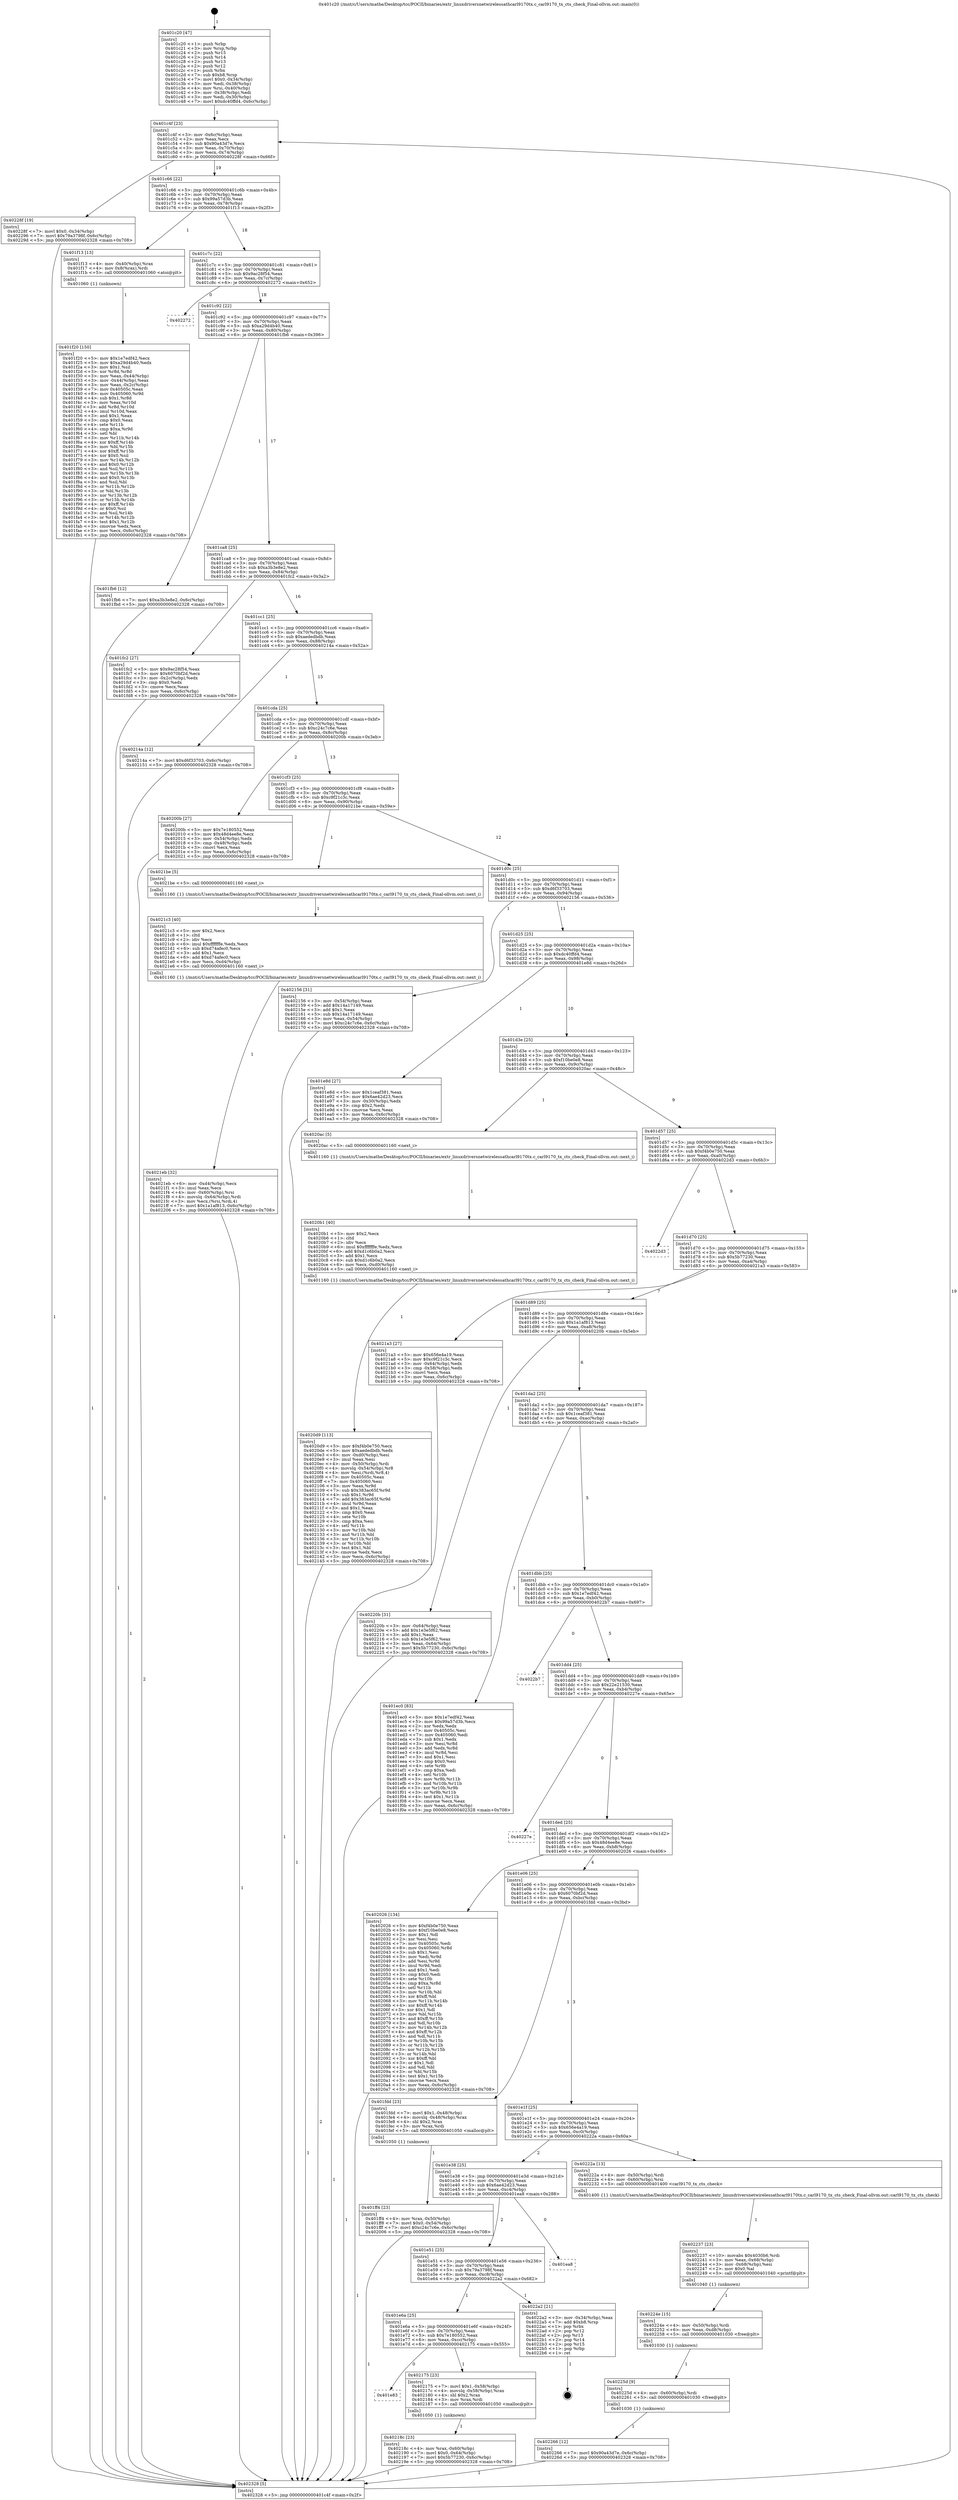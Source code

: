 digraph "0x401c20" {
  label = "0x401c20 (/mnt/c/Users/mathe/Desktop/tcc/POCII/binaries/extr_linuxdriversnetwirelessathcarl9170tx.c_carl9170_tx_cts_check_Final-ollvm.out::main(0))"
  labelloc = "t"
  node[shape=record]

  Entry [label="",width=0.3,height=0.3,shape=circle,fillcolor=black,style=filled]
  "0x401c4f" [label="{
     0x401c4f [23]\l
     | [instrs]\l
     &nbsp;&nbsp;0x401c4f \<+3\>: mov -0x6c(%rbp),%eax\l
     &nbsp;&nbsp;0x401c52 \<+2\>: mov %eax,%ecx\l
     &nbsp;&nbsp;0x401c54 \<+6\>: sub $0x90a43d7e,%ecx\l
     &nbsp;&nbsp;0x401c5a \<+3\>: mov %eax,-0x70(%rbp)\l
     &nbsp;&nbsp;0x401c5d \<+3\>: mov %ecx,-0x74(%rbp)\l
     &nbsp;&nbsp;0x401c60 \<+6\>: je 000000000040228f \<main+0x66f\>\l
  }"]
  "0x40228f" [label="{
     0x40228f [19]\l
     | [instrs]\l
     &nbsp;&nbsp;0x40228f \<+7\>: movl $0x0,-0x34(%rbp)\l
     &nbsp;&nbsp;0x402296 \<+7\>: movl $0x79a3798f,-0x6c(%rbp)\l
     &nbsp;&nbsp;0x40229d \<+5\>: jmp 0000000000402328 \<main+0x708\>\l
  }"]
  "0x401c66" [label="{
     0x401c66 [22]\l
     | [instrs]\l
     &nbsp;&nbsp;0x401c66 \<+5\>: jmp 0000000000401c6b \<main+0x4b\>\l
     &nbsp;&nbsp;0x401c6b \<+3\>: mov -0x70(%rbp),%eax\l
     &nbsp;&nbsp;0x401c6e \<+5\>: sub $0x99a57d3b,%eax\l
     &nbsp;&nbsp;0x401c73 \<+3\>: mov %eax,-0x78(%rbp)\l
     &nbsp;&nbsp;0x401c76 \<+6\>: je 0000000000401f13 \<main+0x2f3\>\l
  }"]
  Exit [label="",width=0.3,height=0.3,shape=circle,fillcolor=black,style=filled,peripheries=2]
  "0x401f13" [label="{
     0x401f13 [13]\l
     | [instrs]\l
     &nbsp;&nbsp;0x401f13 \<+4\>: mov -0x40(%rbp),%rax\l
     &nbsp;&nbsp;0x401f17 \<+4\>: mov 0x8(%rax),%rdi\l
     &nbsp;&nbsp;0x401f1b \<+5\>: call 0000000000401060 \<atoi@plt\>\l
     | [calls]\l
     &nbsp;&nbsp;0x401060 \{1\} (unknown)\l
  }"]
  "0x401c7c" [label="{
     0x401c7c [22]\l
     | [instrs]\l
     &nbsp;&nbsp;0x401c7c \<+5\>: jmp 0000000000401c81 \<main+0x61\>\l
     &nbsp;&nbsp;0x401c81 \<+3\>: mov -0x70(%rbp),%eax\l
     &nbsp;&nbsp;0x401c84 \<+5\>: sub $0x9ac28f54,%eax\l
     &nbsp;&nbsp;0x401c89 \<+3\>: mov %eax,-0x7c(%rbp)\l
     &nbsp;&nbsp;0x401c8c \<+6\>: je 0000000000402272 \<main+0x652\>\l
  }"]
  "0x402266" [label="{
     0x402266 [12]\l
     | [instrs]\l
     &nbsp;&nbsp;0x402266 \<+7\>: movl $0x90a43d7e,-0x6c(%rbp)\l
     &nbsp;&nbsp;0x40226d \<+5\>: jmp 0000000000402328 \<main+0x708\>\l
  }"]
  "0x402272" [label="{
     0x402272\l
  }", style=dashed]
  "0x401c92" [label="{
     0x401c92 [22]\l
     | [instrs]\l
     &nbsp;&nbsp;0x401c92 \<+5\>: jmp 0000000000401c97 \<main+0x77\>\l
     &nbsp;&nbsp;0x401c97 \<+3\>: mov -0x70(%rbp),%eax\l
     &nbsp;&nbsp;0x401c9a \<+5\>: sub $0xa29d4b40,%eax\l
     &nbsp;&nbsp;0x401c9f \<+3\>: mov %eax,-0x80(%rbp)\l
     &nbsp;&nbsp;0x401ca2 \<+6\>: je 0000000000401fb6 \<main+0x396\>\l
  }"]
  "0x40225d" [label="{
     0x40225d [9]\l
     | [instrs]\l
     &nbsp;&nbsp;0x40225d \<+4\>: mov -0x60(%rbp),%rdi\l
     &nbsp;&nbsp;0x402261 \<+5\>: call 0000000000401030 \<free@plt\>\l
     | [calls]\l
     &nbsp;&nbsp;0x401030 \{1\} (unknown)\l
  }"]
  "0x401fb6" [label="{
     0x401fb6 [12]\l
     | [instrs]\l
     &nbsp;&nbsp;0x401fb6 \<+7\>: movl $0xa3b3e8e2,-0x6c(%rbp)\l
     &nbsp;&nbsp;0x401fbd \<+5\>: jmp 0000000000402328 \<main+0x708\>\l
  }"]
  "0x401ca8" [label="{
     0x401ca8 [25]\l
     | [instrs]\l
     &nbsp;&nbsp;0x401ca8 \<+5\>: jmp 0000000000401cad \<main+0x8d\>\l
     &nbsp;&nbsp;0x401cad \<+3\>: mov -0x70(%rbp),%eax\l
     &nbsp;&nbsp;0x401cb0 \<+5\>: sub $0xa3b3e8e2,%eax\l
     &nbsp;&nbsp;0x401cb5 \<+6\>: mov %eax,-0x84(%rbp)\l
     &nbsp;&nbsp;0x401cbb \<+6\>: je 0000000000401fc2 \<main+0x3a2\>\l
  }"]
  "0x40224e" [label="{
     0x40224e [15]\l
     | [instrs]\l
     &nbsp;&nbsp;0x40224e \<+4\>: mov -0x50(%rbp),%rdi\l
     &nbsp;&nbsp;0x402252 \<+6\>: mov %eax,-0xd8(%rbp)\l
     &nbsp;&nbsp;0x402258 \<+5\>: call 0000000000401030 \<free@plt\>\l
     | [calls]\l
     &nbsp;&nbsp;0x401030 \{1\} (unknown)\l
  }"]
  "0x401fc2" [label="{
     0x401fc2 [27]\l
     | [instrs]\l
     &nbsp;&nbsp;0x401fc2 \<+5\>: mov $0x9ac28f54,%eax\l
     &nbsp;&nbsp;0x401fc7 \<+5\>: mov $0x6070bf2d,%ecx\l
     &nbsp;&nbsp;0x401fcc \<+3\>: mov -0x2c(%rbp),%edx\l
     &nbsp;&nbsp;0x401fcf \<+3\>: cmp $0x0,%edx\l
     &nbsp;&nbsp;0x401fd2 \<+3\>: cmove %ecx,%eax\l
     &nbsp;&nbsp;0x401fd5 \<+3\>: mov %eax,-0x6c(%rbp)\l
     &nbsp;&nbsp;0x401fd8 \<+5\>: jmp 0000000000402328 \<main+0x708\>\l
  }"]
  "0x401cc1" [label="{
     0x401cc1 [25]\l
     | [instrs]\l
     &nbsp;&nbsp;0x401cc1 \<+5\>: jmp 0000000000401cc6 \<main+0xa6\>\l
     &nbsp;&nbsp;0x401cc6 \<+3\>: mov -0x70(%rbp),%eax\l
     &nbsp;&nbsp;0x401cc9 \<+5\>: sub $0xaededbdb,%eax\l
     &nbsp;&nbsp;0x401cce \<+6\>: mov %eax,-0x88(%rbp)\l
     &nbsp;&nbsp;0x401cd4 \<+6\>: je 000000000040214a \<main+0x52a\>\l
  }"]
  "0x402237" [label="{
     0x402237 [23]\l
     | [instrs]\l
     &nbsp;&nbsp;0x402237 \<+10\>: movabs $0x4030b6,%rdi\l
     &nbsp;&nbsp;0x402241 \<+3\>: mov %eax,-0x68(%rbp)\l
     &nbsp;&nbsp;0x402244 \<+3\>: mov -0x68(%rbp),%esi\l
     &nbsp;&nbsp;0x402247 \<+2\>: mov $0x0,%al\l
     &nbsp;&nbsp;0x402249 \<+5\>: call 0000000000401040 \<printf@plt\>\l
     | [calls]\l
     &nbsp;&nbsp;0x401040 \{1\} (unknown)\l
  }"]
  "0x40214a" [label="{
     0x40214a [12]\l
     | [instrs]\l
     &nbsp;&nbsp;0x40214a \<+7\>: movl $0xd6f33703,-0x6c(%rbp)\l
     &nbsp;&nbsp;0x402151 \<+5\>: jmp 0000000000402328 \<main+0x708\>\l
  }"]
  "0x401cda" [label="{
     0x401cda [25]\l
     | [instrs]\l
     &nbsp;&nbsp;0x401cda \<+5\>: jmp 0000000000401cdf \<main+0xbf\>\l
     &nbsp;&nbsp;0x401cdf \<+3\>: mov -0x70(%rbp),%eax\l
     &nbsp;&nbsp;0x401ce2 \<+5\>: sub $0xc24c7c6e,%eax\l
     &nbsp;&nbsp;0x401ce7 \<+6\>: mov %eax,-0x8c(%rbp)\l
     &nbsp;&nbsp;0x401ced \<+6\>: je 000000000040200b \<main+0x3eb\>\l
  }"]
  "0x4021eb" [label="{
     0x4021eb [32]\l
     | [instrs]\l
     &nbsp;&nbsp;0x4021eb \<+6\>: mov -0xd4(%rbp),%ecx\l
     &nbsp;&nbsp;0x4021f1 \<+3\>: imul %eax,%ecx\l
     &nbsp;&nbsp;0x4021f4 \<+4\>: mov -0x60(%rbp),%rsi\l
     &nbsp;&nbsp;0x4021f8 \<+4\>: movslq -0x64(%rbp),%rdi\l
     &nbsp;&nbsp;0x4021fc \<+3\>: mov %ecx,(%rsi,%rdi,4)\l
     &nbsp;&nbsp;0x4021ff \<+7\>: movl $0x1a1af813,-0x6c(%rbp)\l
     &nbsp;&nbsp;0x402206 \<+5\>: jmp 0000000000402328 \<main+0x708\>\l
  }"]
  "0x40200b" [label="{
     0x40200b [27]\l
     | [instrs]\l
     &nbsp;&nbsp;0x40200b \<+5\>: mov $0x7e180552,%eax\l
     &nbsp;&nbsp;0x402010 \<+5\>: mov $0x48d4ee8e,%ecx\l
     &nbsp;&nbsp;0x402015 \<+3\>: mov -0x54(%rbp),%edx\l
     &nbsp;&nbsp;0x402018 \<+3\>: cmp -0x48(%rbp),%edx\l
     &nbsp;&nbsp;0x40201b \<+3\>: cmovl %ecx,%eax\l
     &nbsp;&nbsp;0x40201e \<+3\>: mov %eax,-0x6c(%rbp)\l
     &nbsp;&nbsp;0x402021 \<+5\>: jmp 0000000000402328 \<main+0x708\>\l
  }"]
  "0x401cf3" [label="{
     0x401cf3 [25]\l
     | [instrs]\l
     &nbsp;&nbsp;0x401cf3 \<+5\>: jmp 0000000000401cf8 \<main+0xd8\>\l
     &nbsp;&nbsp;0x401cf8 \<+3\>: mov -0x70(%rbp),%eax\l
     &nbsp;&nbsp;0x401cfb \<+5\>: sub $0xc9f21c3c,%eax\l
     &nbsp;&nbsp;0x401d00 \<+6\>: mov %eax,-0x90(%rbp)\l
     &nbsp;&nbsp;0x401d06 \<+6\>: je 00000000004021be \<main+0x59e\>\l
  }"]
  "0x4021c3" [label="{
     0x4021c3 [40]\l
     | [instrs]\l
     &nbsp;&nbsp;0x4021c3 \<+5\>: mov $0x2,%ecx\l
     &nbsp;&nbsp;0x4021c8 \<+1\>: cltd\l
     &nbsp;&nbsp;0x4021c9 \<+2\>: idiv %ecx\l
     &nbsp;&nbsp;0x4021cb \<+6\>: imul $0xfffffffe,%edx,%ecx\l
     &nbsp;&nbsp;0x4021d1 \<+6\>: sub $0xd74afec0,%ecx\l
     &nbsp;&nbsp;0x4021d7 \<+3\>: add $0x1,%ecx\l
     &nbsp;&nbsp;0x4021da \<+6\>: add $0xd74afec0,%ecx\l
     &nbsp;&nbsp;0x4021e0 \<+6\>: mov %ecx,-0xd4(%rbp)\l
     &nbsp;&nbsp;0x4021e6 \<+5\>: call 0000000000401160 \<next_i\>\l
     | [calls]\l
     &nbsp;&nbsp;0x401160 \{1\} (/mnt/c/Users/mathe/Desktop/tcc/POCII/binaries/extr_linuxdriversnetwirelessathcarl9170tx.c_carl9170_tx_cts_check_Final-ollvm.out::next_i)\l
  }"]
  "0x4021be" [label="{
     0x4021be [5]\l
     | [instrs]\l
     &nbsp;&nbsp;0x4021be \<+5\>: call 0000000000401160 \<next_i\>\l
     | [calls]\l
     &nbsp;&nbsp;0x401160 \{1\} (/mnt/c/Users/mathe/Desktop/tcc/POCII/binaries/extr_linuxdriversnetwirelessathcarl9170tx.c_carl9170_tx_cts_check_Final-ollvm.out::next_i)\l
  }"]
  "0x401d0c" [label="{
     0x401d0c [25]\l
     | [instrs]\l
     &nbsp;&nbsp;0x401d0c \<+5\>: jmp 0000000000401d11 \<main+0xf1\>\l
     &nbsp;&nbsp;0x401d11 \<+3\>: mov -0x70(%rbp),%eax\l
     &nbsp;&nbsp;0x401d14 \<+5\>: sub $0xd6f33703,%eax\l
     &nbsp;&nbsp;0x401d19 \<+6\>: mov %eax,-0x94(%rbp)\l
     &nbsp;&nbsp;0x401d1f \<+6\>: je 0000000000402156 \<main+0x536\>\l
  }"]
  "0x40218c" [label="{
     0x40218c [23]\l
     | [instrs]\l
     &nbsp;&nbsp;0x40218c \<+4\>: mov %rax,-0x60(%rbp)\l
     &nbsp;&nbsp;0x402190 \<+7\>: movl $0x0,-0x64(%rbp)\l
     &nbsp;&nbsp;0x402197 \<+7\>: movl $0x5b77230,-0x6c(%rbp)\l
     &nbsp;&nbsp;0x40219e \<+5\>: jmp 0000000000402328 \<main+0x708\>\l
  }"]
  "0x402156" [label="{
     0x402156 [31]\l
     | [instrs]\l
     &nbsp;&nbsp;0x402156 \<+3\>: mov -0x54(%rbp),%eax\l
     &nbsp;&nbsp;0x402159 \<+5\>: add $0x14a17149,%eax\l
     &nbsp;&nbsp;0x40215e \<+3\>: add $0x1,%eax\l
     &nbsp;&nbsp;0x402161 \<+5\>: sub $0x14a17149,%eax\l
     &nbsp;&nbsp;0x402166 \<+3\>: mov %eax,-0x54(%rbp)\l
     &nbsp;&nbsp;0x402169 \<+7\>: movl $0xc24c7c6e,-0x6c(%rbp)\l
     &nbsp;&nbsp;0x402170 \<+5\>: jmp 0000000000402328 \<main+0x708\>\l
  }"]
  "0x401d25" [label="{
     0x401d25 [25]\l
     | [instrs]\l
     &nbsp;&nbsp;0x401d25 \<+5\>: jmp 0000000000401d2a \<main+0x10a\>\l
     &nbsp;&nbsp;0x401d2a \<+3\>: mov -0x70(%rbp),%eax\l
     &nbsp;&nbsp;0x401d2d \<+5\>: sub $0xdc40ffd4,%eax\l
     &nbsp;&nbsp;0x401d32 \<+6\>: mov %eax,-0x98(%rbp)\l
     &nbsp;&nbsp;0x401d38 \<+6\>: je 0000000000401e8d \<main+0x26d\>\l
  }"]
  "0x401e83" [label="{
     0x401e83\l
  }", style=dashed]
  "0x401e8d" [label="{
     0x401e8d [27]\l
     | [instrs]\l
     &nbsp;&nbsp;0x401e8d \<+5\>: mov $0x1ceaf381,%eax\l
     &nbsp;&nbsp;0x401e92 \<+5\>: mov $0x6ae42d23,%ecx\l
     &nbsp;&nbsp;0x401e97 \<+3\>: mov -0x30(%rbp),%edx\l
     &nbsp;&nbsp;0x401e9a \<+3\>: cmp $0x2,%edx\l
     &nbsp;&nbsp;0x401e9d \<+3\>: cmovne %ecx,%eax\l
     &nbsp;&nbsp;0x401ea0 \<+3\>: mov %eax,-0x6c(%rbp)\l
     &nbsp;&nbsp;0x401ea3 \<+5\>: jmp 0000000000402328 \<main+0x708\>\l
  }"]
  "0x401d3e" [label="{
     0x401d3e [25]\l
     | [instrs]\l
     &nbsp;&nbsp;0x401d3e \<+5\>: jmp 0000000000401d43 \<main+0x123\>\l
     &nbsp;&nbsp;0x401d43 \<+3\>: mov -0x70(%rbp),%eax\l
     &nbsp;&nbsp;0x401d46 \<+5\>: sub $0xf10be0e8,%eax\l
     &nbsp;&nbsp;0x401d4b \<+6\>: mov %eax,-0x9c(%rbp)\l
     &nbsp;&nbsp;0x401d51 \<+6\>: je 00000000004020ac \<main+0x48c\>\l
  }"]
  "0x402328" [label="{
     0x402328 [5]\l
     | [instrs]\l
     &nbsp;&nbsp;0x402328 \<+5\>: jmp 0000000000401c4f \<main+0x2f\>\l
  }"]
  "0x401c20" [label="{
     0x401c20 [47]\l
     | [instrs]\l
     &nbsp;&nbsp;0x401c20 \<+1\>: push %rbp\l
     &nbsp;&nbsp;0x401c21 \<+3\>: mov %rsp,%rbp\l
     &nbsp;&nbsp;0x401c24 \<+2\>: push %r15\l
     &nbsp;&nbsp;0x401c26 \<+2\>: push %r14\l
     &nbsp;&nbsp;0x401c28 \<+2\>: push %r13\l
     &nbsp;&nbsp;0x401c2a \<+2\>: push %r12\l
     &nbsp;&nbsp;0x401c2c \<+1\>: push %rbx\l
     &nbsp;&nbsp;0x401c2d \<+7\>: sub $0xb8,%rsp\l
     &nbsp;&nbsp;0x401c34 \<+7\>: movl $0x0,-0x34(%rbp)\l
     &nbsp;&nbsp;0x401c3b \<+3\>: mov %edi,-0x38(%rbp)\l
     &nbsp;&nbsp;0x401c3e \<+4\>: mov %rsi,-0x40(%rbp)\l
     &nbsp;&nbsp;0x401c42 \<+3\>: mov -0x38(%rbp),%edi\l
     &nbsp;&nbsp;0x401c45 \<+3\>: mov %edi,-0x30(%rbp)\l
     &nbsp;&nbsp;0x401c48 \<+7\>: movl $0xdc40ffd4,-0x6c(%rbp)\l
  }"]
  "0x402175" [label="{
     0x402175 [23]\l
     | [instrs]\l
     &nbsp;&nbsp;0x402175 \<+7\>: movl $0x1,-0x58(%rbp)\l
     &nbsp;&nbsp;0x40217c \<+4\>: movslq -0x58(%rbp),%rax\l
     &nbsp;&nbsp;0x402180 \<+4\>: shl $0x2,%rax\l
     &nbsp;&nbsp;0x402184 \<+3\>: mov %rax,%rdi\l
     &nbsp;&nbsp;0x402187 \<+5\>: call 0000000000401050 \<malloc@plt\>\l
     | [calls]\l
     &nbsp;&nbsp;0x401050 \{1\} (unknown)\l
  }"]
  "0x4020ac" [label="{
     0x4020ac [5]\l
     | [instrs]\l
     &nbsp;&nbsp;0x4020ac \<+5\>: call 0000000000401160 \<next_i\>\l
     | [calls]\l
     &nbsp;&nbsp;0x401160 \{1\} (/mnt/c/Users/mathe/Desktop/tcc/POCII/binaries/extr_linuxdriversnetwirelessathcarl9170tx.c_carl9170_tx_cts_check_Final-ollvm.out::next_i)\l
  }"]
  "0x401d57" [label="{
     0x401d57 [25]\l
     | [instrs]\l
     &nbsp;&nbsp;0x401d57 \<+5\>: jmp 0000000000401d5c \<main+0x13c\>\l
     &nbsp;&nbsp;0x401d5c \<+3\>: mov -0x70(%rbp),%eax\l
     &nbsp;&nbsp;0x401d5f \<+5\>: sub $0xf4b0e750,%eax\l
     &nbsp;&nbsp;0x401d64 \<+6\>: mov %eax,-0xa0(%rbp)\l
     &nbsp;&nbsp;0x401d6a \<+6\>: je 00000000004022d3 \<main+0x6b3\>\l
  }"]
  "0x401e6a" [label="{
     0x401e6a [25]\l
     | [instrs]\l
     &nbsp;&nbsp;0x401e6a \<+5\>: jmp 0000000000401e6f \<main+0x24f\>\l
     &nbsp;&nbsp;0x401e6f \<+3\>: mov -0x70(%rbp),%eax\l
     &nbsp;&nbsp;0x401e72 \<+5\>: sub $0x7e180552,%eax\l
     &nbsp;&nbsp;0x401e77 \<+6\>: mov %eax,-0xcc(%rbp)\l
     &nbsp;&nbsp;0x401e7d \<+6\>: je 0000000000402175 \<main+0x555\>\l
  }"]
  "0x4022d3" [label="{
     0x4022d3\l
  }", style=dashed]
  "0x401d70" [label="{
     0x401d70 [25]\l
     | [instrs]\l
     &nbsp;&nbsp;0x401d70 \<+5\>: jmp 0000000000401d75 \<main+0x155\>\l
     &nbsp;&nbsp;0x401d75 \<+3\>: mov -0x70(%rbp),%eax\l
     &nbsp;&nbsp;0x401d78 \<+5\>: sub $0x5b77230,%eax\l
     &nbsp;&nbsp;0x401d7d \<+6\>: mov %eax,-0xa4(%rbp)\l
     &nbsp;&nbsp;0x401d83 \<+6\>: je 00000000004021a3 \<main+0x583\>\l
  }"]
  "0x4022a2" [label="{
     0x4022a2 [21]\l
     | [instrs]\l
     &nbsp;&nbsp;0x4022a2 \<+3\>: mov -0x34(%rbp),%eax\l
     &nbsp;&nbsp;0x4022a5 \<+7\>: add $0xb8,%rsp\l
     &nbsp;&nbsp;0x4022ac \<+1\>: pop %rbx\l
     &nbsp;&nbsp;0x4022ad \<+2\>: pop %r12\l
     &nbsp;&nbsp;0x4022af \<+2\>: pop %r13\l
     &nbsp;&nbsp;0x4022b1 \<+2\>: pop %r14\l
     &nbsp;&nbsp;0x4022b3 \<+2\>: pop %r15\l
     &nbsp;&nbsp;0x4022b5 \<+1\>: pop %rbp\l
     &nbsp;&nbsp;0x4022b6 \<+1\>: ret\l
  }"]
  "0x4021a3" [label="{
     0x4021a3 [27]\l
     | [instrs]\l
     &nbsp;&nbsp;0x4021a3 \<+5\>: mov $0x656e4a19,%eax\l
     &nbsp;&nbsp;0x4021a8 \<+5\>: mov $0xc9f21c3c,%ecx\l
     &nbsp;&nbsp;0x4021ad \<+3\>: mov -0x64(%rbp),%edx\l
     &nbsp;&nbsp;0x4021b0 \<+3\>: cmp -0x58(%rbp),%edx\l
     &nbsp;&nbsp;0x4021b3 \<+3\>: cmovl %ecx,%eax\l
     &nbsp;&nbsp;0x4021b6 \<+3\>: mov %eax,-0x6c(%rbp)\l
     &nbsp;&nbsp;0x4021b9 \<+5\>: jmp 0000000000402328 \<main+0x708\>\l
  }"]
  "0x401d89" [label="{
     0x401d89 [25]\l
     | [instrs]\l
     &nbsp;&nbsp;0x401d89 \<+5\>: jmp 0000000000401d8e \<main+0x16e\>\l
     &nbsp;&nbsp;0x401d8e \<+3\>: mov -0x70(%rbp),%eax\l
     &nbsp;&nbsp;0x401d91 \<+5\>: sub $0x1a1af813,%eax\l
     &nbsp;&nbsp;0x401d96 \<+6\>: mov %eax,-0xa8(%rbp)\l
     &nbsp;&nbsp;0x401d9c \<+6\>: je 000000000040220b \<main+0x5eb\>\l
  }"]
  "0x401e51" [label="{
     0x401e51 [25]\l
     | [instrs]\l
     &nbsp;&nbsp;0x401e51 \<+5\>: jmp 0000000000401e56 \<main+0x236\>\l
     &nbsp;&nbsp;0x401e56 \<+3\>: mov -0x70(%rbp),%eax\l
     &nbsp;&nbsp;0x401e59 \<+5\>: sub $0x79a3798f,%eax\l
     &nbsp;&nbsp;0x401e5e \<+6\>: mov %eax,-0xc8(%rbp)\l
     &nbsp;&nbsp;0x401e64 \<+6\>: je 00000000004022a2 \<main+0x682\>\l
  }"]
  "0x40220b" [label="{
     0x40220b [31]\l
     | [instrs]\l
     &nbsp;&nbsp;0x40220b \<+3\>: mov -0x64(%rbp),%eax\l
     &nbsp;&nbsp;0x40220e \<+5\>: add $0x1e3e5f62,%eax\l
     &nbsp;&nbsp;0x402213 \<+3\>: add $0x1,%eax\l
     &nbsp;&nbsp;0x402216 \<+5\>: sub $0x1e3e5f62,%eax\l
     &nbsp;&nbsp;0x40221b \<+3\>: mov %eax,-0x64(%rbp)\l
     &nbsp;&nbsp;0x40221e \<+7\>: movl $0x5b77230,-0x6c(%rbp)\l
     &nbsp;&nbsp;0x402225 \<+5\>: jmp 0000000000402328 \<main+0x708\>\l
  }"]
  "0x401da2" [label="{
     0x401da2 [25]\l
     | [instrs]\l
     &nbsp;&nbsp;0x401da2 \<+5\>: jmp 0000000000401da7 \<main+0x187\>\l
     &nbsp;&nbsp;0x401da7 \<+3\>: mov -0x70(%rbp),%eax\l
     &nbsp;&nbsp;0x401daa \<+5\>: sub $0x1ceaf381,%eax\l
     &nbsp;&nbsp;0x401daf \<+6\>: mov %eax,-0xac(%rbp)\l
     &nbsp;&nbsp;0x401db5 \<+6\>: je 0000000000401ec0 \<main+0x2a0\>\l
  }"]
  "0x401ea8" [label="{
     0x401ea8\l
  }", style=dashed]
  "0x401ec0" [label="{
     0x401ec0 [83]\l
     | [instrs]\l
     &nbsp;&nbsp;0x401ec0 \<+5\>: mov $0x1e7edf42,%eax\l
     &nbsp;&nbsp;0x401ec5 \<+5\>: mov $0x99a57d3b,%ecx\l
     &nbsp;&nbsp;0x401eca \<+2\>: xor %edx,%edx\l
     &nbsp;&nbsp;0x401ecc \<+7\>: mov 0x40505c,%esi\l
     &nbsp;&nbsp;0x401ed3 \<+7\>: mov 0x405060,%edi\l
     &nbsp;&nbsp;0x401eda \<+3\>: sub $0x1,%edx\l
     &nbsp;&nbsp;0x401edd \<+3\>: mov %esi,%r8d\l
     &nbsp;&nbsp;0x401ee0 \<+3\>: add %edx,%r8d\l
     &nbsp;&nbsp;0x401ee3 \<+4\>: imul %r8d,%esi\l
     &nbsp;&nbsp;0x401ee7 \<+3\>: and $0x1,%esi\l
     &nbsp;&nbsp;0x401eea \<+3\>: cmp $0x0,%esi\l
     &nbsp;&nbsp;0x401eed \<+4\>: sete %r9b\l
     &nbsp;&nbsp;0x401ef1 \<+3\>: cmp $0xa,%edi\l
     &nbsp;&nbsp;0x401ef4 \<+4\>: setl %r10b\l
     &nbsp;&nbsp;0x401ef8 \<+3\>: mov %r9b,%r11b\l
     &nbsp;&nbsp;0x401efb \<+3\>: and %r10b,%r11b\l
     &nbsp;&nbsp;0x401efe \<+3\>: xor %r10b,%r9b\l
     &nbsp;&nbsp;0x401f01 \<+3\>: or %r9b,%r11b\l
     &nbsp;&nbsp;0x401f04 \<+4\>: test $0x1,%r11b\l
     &nbsp;&nbsp;0x401f08 \<+3\>: cmovne %ecx,%eax\l
     &nbsp;&nbsp;0x401f0b \<+3\>: mov %eax,-0x6c(%rbp)\l
     &nbsp;&nbsp;0x401f0e \<+5\>: jmp 0000000000402328 \<main+0x708\>\l
  }"]
  "0x401dbb" [label="{
     0x401dbb [25]\l
     | [instrs]\l
     &nbsp;&nbsp;0x401dbb \<+5\>: jmp 0000000000401dc0 \<main+0x1a0\>\l
     &nbsp;&nbsp;0x401dc0 \<+3\>: mov -0x70(%rbp),%eax\l
     &nbsp;&nbsp;0x401dc3 \<+5\>: sub $0x1e7edf42,%eax\l
     &nbsp;&nbsp;0x401dc8 \<+6\>: mov %eax,-0xb0(%rbp)\l
     &nbsp;&nbsp;0x401dce \<+6\>: je 00000000004022b7 \<main+0x697\>\l
  }"]
  "0x401f20" [label="{
     0x401f20 [150]\l
     | [instrs]\l
     &nbsp;&nbsp;0x401f20 \<+5\>: mov $0x1e7edf42,%ecx\l
     &nbsp;&nbsp;0x401f25 \<+5\>: mov $0xa29d4b40,%edx\l
     &nbsp;&nbsp;0x401f2a \<+3\>: mov $0x1,%sil\l
     &nbsp;&nbsp;0x401f2d \<+3\>: xor %r8d,%r8d\l
     &nbsp;&nbsp;0x401f30 \<+3\>: mov %eax,-0x44(%rbp)\l
     &nbsp;&nbsp;0x401f33 \<+3\>: mov -0x44(%rbp),%eax\l
     &nbsp;&nbsp;0x401f36 \<+3\>: mov %eax,-0x2c(%rbp)\l
     &nbsp;&nbsp;0x401f39 \<+7\>: mov 0x40505c,%eax\l
     &nbsp;&nbsp;0x401f40 \<+8\>: mov 0x405060,%r9d\l
     &nbsp;&nbsp;0x401f48 \<+4\>: sub $0x1,%r8d\l
     &nbsp;&nbsp;0x401f4c \<+3\>: mov %eax,%r10d\l
     &nbsp;&nbsp;0x401f4f \<+3\>: add %r8d,%r10d\l
     &nbsp;&nbsp;0x401f52 \<+4\>: imul %r10d,%eax\l
     &nbsp;&nbsp;0x401f56 \<+3\>: and $0x1,%eax\l
     &nbsp;&nbsp;0x401f59 \<+3\>: cmp $0x0,%eax\l
     &nbsp;&nbsp;0x401f5c \<+4\>: sete %r11b\l
     &nbsp;&nbsp;0x401f60 \<+4\>: cmp $0xa,%r9d\l
     &nbsp;&nbsp;0x401f64 \<+3\>: setl %bl\l
     &nbsp;&nbsp;0x401f67 \<+3\>: mov %r11b,%r14b\l
     &nbsp;&nbsp;0x401f6a \<+4\>: xor $0xff,%r14b\l
     &nbsp;&nbsp;0x401f6e \<+3\>: mov %bl,%r15b\l
     &nbsp;&nbsp;0x401f71 \<+4\>: xor $0xff,%r15b\l
     &nbsp;&nbsp;0x401f75 \<+4\>: xor $0x0,%sil\l
     &nbsp;&nbsp;0x401f79 \<+3\>: mov %r14b,%r12b\l
     &nbsp;&nbsp;0x401f7c \<+4\>: and $0x0,%r12b\l
     &nbsp;&nbsp;0x401f80 \<+3\>: and %sil,%r11b\l
     &nbsp;&nbsp;0x401f83 \<+3\>: mov %r15b,%r13b\l
     &nbsp;&nbsp;0x401f86 \<+4\>: and $0x0,%r13b\l
     &nbsp;&nbsp;0x401f8a \<+3\>: and %sil,%bl\l
     &nbsp;&nbsp;0x401f8d \<+3\>: or %r11b,%r12b\l
     &nbsp;&nbsp;0x401f90 \<+3\>: or %bl,%r13b\l
     &nbsp;&nbsp;0x401f93 \<+3\>: xor %r13b,%r12b\l
     &nbsp;&nbsp;0x401f96 \<+3\>: or %r15b,%r14b\l
     &nbsp;&nbsp;0x401f99 \<+4\>: xor $0xff,%r14b\l
     &nbsp;&nbsp;0x401f9d \<+4\>: or $0x0,%sil\l
     &nbsp;&nbsp;0x401fa1 \<+3\>: and %sil,%r14b\l
     &nbsp;&nbsp;0x401fa4 \<+3\>: or %r14b,%r12b\l
     &nbsp;&nbsp;0x401fa7 \<+4\>: test $0x1,%r12b\l
     &nbsp;&nbsp;0x401fab \<+3\>: cmovne %edx,%ecx\l
     &nbsp;&nbsp;0x401fae \<+3\>: mov %ecx,-0x6c(%rbp)\l
     &nbsp;&nbsp;0x401fb1 \<+5\>: jmp 0000000000402328 \<main+0x708\>\l
  }"]
  "0x401e38" [label="{
     0x401e38 [25]\l
     | [instrs]\l
     &nbsp;&nbsp;0x401e38 \<+5\>: jmp 0000000000401e3d \<main+0x21d\>\l
     &nbsp;&nbsp;0x401e3d \<+3\>: mov -0x70(%rbp),%eax\l
     &nbsp;&nbsp;0x401e40 \<+5\>: sub $0x6ae42d23,%eax\l
     &nbsp;&nbsp;0x401e45 \<+6\>: mov %eax,-0xc4(%rbp)\l
     &nbsp;&nbsp;0x401e4b \<+6\>: je 0000000000401ea8 \<main+0x288\>\l
  }"]
  "0x4022b7" [label="{
     0x4022b7\l
  }", style=dashed]
  "0x401dd4" [label="{
     0x401dd4 [25]\l
     | [instrs]\l
     &nbsp;&nbsp;0x401dd4 \<+5\>: jmp 0000000000401dd9 \<main+0x1b9\>\l
     &nbsp;&nbsp;0x401dd9 \<+3\>: mov -0x70(%rbp),%eax\l
     &nbsp;&nbsp;0x401ddc \<+5\>: sub $0x22e21530,%eax\l
     &nbsp;&nbsp;0x401de1 \<+6\>: mov %eax,-0xb4(%rbp)\l
     &nbsp;&nbsp;0x401de7 \<+6\>: je 000000000040227e \<main+0x65e\>\l
  }"]
  "0x40222a" [label="{
     0x40222a [13]\l
     | [instrs]\l
     &nbsp;&nbsp;0x40222a \<+4\>: mov -0x50(%rbp),%rdi\l
     &nbsp;&nbsp;0x40222e \<+4\>: mov -0x60(%rbp),%rsi\l
     &nbsp;&nbsp;0x402232 \<+5\>: call 0000000000401400 \<carl9170_tx_cts_check\>\l
     | [calls]\l
     &nbsp;&nbsp;0x401400 \{1\} (/mnt/c/Users/mathe/Desktop/tcc/POCII/binaries/extr_linuxdriversnetwirelessathcarl9170tx.c_carl9170_tx_cts_check_Final-ollvm.out::carl9170_tx_cts_check)\l
  }"]
  "0x40227e" [label="{
     0x40227e\l
  }", style=dashed]
  "0x401ded" [label="{
     0x401ded [25]\l
     | [instrs]\l
     &nbsp;&nbsp;0x401ded \<+5\>: jmp 0000000000401df2 \<main+0x1d2\>\l
     &nbsp;&nbsp;0x401df2 \<+3\>: mov -0x70(%rbp),%eax\l
     &nbsp;&nbsp;0x401df5 \<+5\>: sub $0x48d4ee8e,%eax\l
     &nbsp;&nbsp;0x401dfa \<+6\>: mov %eax,-0xb8(%rbp)\l
     &nbsp;&nbsp;0x401e00 \<+6\>: je 0000000000402026 \<main+0x406\>\l
  }"]
  "0x4020d9" [label="{
     0x4020d9 [113]\l
     | [instrs]\l
     &nbsp;&nbsp;0x4020d9 \<+5\>: mov $0xf4b0e750,%ecx\l
     &nbsp;&nbsp;0x4020de \<+5\>: mov $0xaededbdb,%edx\l
     &nbsp;&nbsp;0x4020e3 \<+6\>: mov -0xd0(%rbp),%esi\l
     &nbsp;&nbsp;0x4020e9 \<+3\>: imul %eax,%esi\l
     &nbsp;&nbsp;0x4020ec \<+4\>: mov -0x50(%rbp),%rdi\l
     &nbsp;&nbsp;0x4020f0 \<+4\>: movslq -0x54(%rbp),%r8\l
     &nbsp;&nbsp;0x4020f4 \<+4\>: mov %esi,(%rdi,%r8,4)\l
     &nbsp;&nbsp;0x4020f8 \<+7\>: mov 0x40505c,%eax\l
     &nbsp;&nbsp;0x4020ff \<+7\>: mov 0x405060,%esi\l
     &nbsp;&nbsp;0x402106 \<+3\>: mov %eax,%r9d\l
     &nbsp;&nbsp;0x402109 \<+7\>: sub $0x383ac65f,%r9d\l
     &nbsp;&nbsp;0x402110 \<+4\>: sub $0x1,%r9d\l
     &nbsp;&nbsp;0x402114 \<+7\>: add $0x383ac65f,%r9d\l
     &nbsp;&nbsp;0x40211b \<+4\>: imul %r9d,%eax\l
     &nbsp;&nbsp;0x40211f \<+3\>: and $0x1,%eax\l
     &nbsp;&nbsp;0x402122 \<+3\>: cmp $0x0,%eax\l
     &nbsp;&nbsp;0x402125 \<+4\>: sete %r10b\l
     &nbsp;&nbsp;0x402129 \<+3\>: cmp $0xa,%esi\l
     &nbsp;&nbsp;0x40212c \<+4\>: setl %r11b\l
     &nbsp;&nbsp;0x402130 \<+3\>: mov %r10b,%bl\l
     &nbsp;&nbsp;0x402133 \<+3\>: and %r11b,%bl\l
     &nbsp;&nbsp;0x402136 \<+3\>: xor %r11b,%r10b\l
     &nbsp;&nbsp;0x402139 \<+3\>: or %r10b,%bl\l
     &nbsp;&nbsp;0x40213c \<+3\>: test $0x1,%bl\l
     &nbsp;&nbsp;0x40213f \<+3\>: cmovne %edx,%ecx\l
     &nbsp;&nbsp;0x402142 \<+3\>: mov %ecx,-0x6c(%rbp)\l
     &nbsp;&nbsp;0x402145 \<+5\>: jmp 0000000000402328 \<main+0x708\>\l
  }"]
  "0x402026" [label="{
     0x402026 [134]\l
     | [instrs]\l
     &nbsp;&nbsp;0x402026 \<+5\>: mov $0xf4b0e750,%eax\l
     &nbsp;&nbsp;0x40202b \<+5\>: mov $0xf10be0e8,%ecx\l
     &nbsp;&nbsp;0x402030 \<+2\>: mov $0x1,%dl\l
     &nbsp;&nbsp;0x402032 \<+2\>: xor %esi,%esi\l
     &nbsp;&nbsp;0x402034 \<+7\>: mov 0x40505c,%edi\l
     &nbsp;&nbsp;0x40203b \<+8\>: mov 0x405060,%r8d\l
     &nbsp;&nbsp;0x402043 \<+3\>: sub $0x1,%esi\l
     &nbsp;&nbsp;0x402046 \<+3\>: mov %edi,%r9d\l
     &nbsp;&nbsp;0x402049 \<+3\>: add %esi,%r9d\l
     &nbsp;&nbsp;0x40204c \<+4\>: imul %r9d,%edi\l
     &nbsp;&nbsp;0x402050 \<+3\>: and $0x1,%edi\l
     &nbsp;&nbsp;0x402053 \<+3\>: cmp $0x0,%edi\l
     &nbsp;&nbsp;0x402056 \<+4\>: sete %r10b\l
     &nbsp;&nbsp;0x40205a \<+4\>: cmp $0xa,%r8d\l
     &nbsp;&nbsp;0x40205e \<+4\>: setl %r11b\l
     &nbsp;&nbsp;0x402062 \<+3\>: mov %r10b,%bl\l
     &nbsp;&nbsp;0x402065 \<+3\>: xor $0xff,%bl\l
     &nbsp;&nbsp;0x402068 \<+3\>: mov %r11b,%r14b\l
     &nbsp;&nbsp;0x40206b \<+4\>: xor $0xff,%r14b\l
     &nbsp;&nbsp;0x40206f \<+3\>: xor $0x1,%dl\l
     &nbsp;&nbsp;0x402072 \<+3\>: mov %bl,%r15b\l
     &nbsp;&nbsp;0x402075 \<+4\>: and $0xff,%r15b\l
     &nbsp;&nbsp;0x402079 \<+3\>: and %dl,%r10b\l
     &nbsp;&nbsp;0x40207c \<+3\>: mov %r14b,%r12b\l
     &nbsp;&nbsp;0x40207f \<+4\>: and $0xff,%r12b\l
     &nbsp;&nbsp;0x402083 \<+3\>: and %dl,%r11b\l
     &nbsp;&nbsp;0x402086 \<+3\>: or %r10b,%r15b\l
     &nbsp;&nbsp;0x402089 \<+3\>: or %r11b,%r12b\l
     &nbsp;&nbsp;0x40208c \<+3\>: xor %r12b,%r15b\l
     &nbsp;&nbsp;0x40208f \<+3\>: or %r14b,%bl\l
     &nbsp;&nbsp;0x402092 \<+3\>: xor $0xff,%bl\l
     &nbsp;&nbsp;0x402095 \<+3\>: or $0x1,%dl\l
     &nbsp;&nbsp;0x402098 \<+2\>: and %dl,%bl\l
     &nbsp;&nbsp;0x40209a \<+3\>: or %bl,%r15b\l
     &nbsp;&nbsp;0x40209d \<+4\>: test $0x1,%r15b\l
     &nbsp;&nbsp;0x4020a1 \<+3\>: cmovne %ecx,%eax\l
     &nbsp;&nbsp;0x4020a4 \<+3\>: mov %eax,-0x6c(%rbp)\l
     &nbsp;&nbsp;0x4020a7 \<+5\>: jmp 0000000000402328 \<main+0x708\>\l
  }"]
  "0x401e06" [label="{
     0x401e06 [25]\l
     | [instrs]\l
     &nbsp;&nbsp;0x401e06 \<+5\>: jmp 0000000000401e0b \<main+0x1eb\>\l
     &nbsp;&nbsp;0x401e0b \<+3\>: mov -0x70(%rbp),%eax\l
     &nbsp;&nbsp;0x401e0e \<+5\>: sub $0x6070bf2d,%eax\l
     &nbsp;&nbsp;0x401e13 \<+6\>: mov %eax,-0xbc(%rbp)\l
     &nbsp;&nbsp;0x401e19 \<+6\>: je 0000000000401fdd \<main+0x3bd\>\l
  }"]
  "0x4020b1" [label="{
     0x4020b1 [40]\l
     | [instrs]\l
     &nbsp;&nbsp;0x4020b1 \<+5\>: mov $0x2,%ecx\l
     &nbsp;&nbsp;0x4020b6 \<+1\>: cltd\l
     &nbsp;&nbsp;0x4020b7 \<+2\>: idiv %ecx\l
     &nbsp;&nbsp;0x4020b9 \<+6\>: imul $0xfffffffe,%edx,%ecx\l
     &nbsp;&nbsp;0x4020bf \<+6\>: add $0xd1c6b0a2,%ecx\l
     &nbsp;&nbsp;0x4020c5 \<+3\>: add $0x1,%ecx\l
     &nbsp;&nbsp;0x4020c8 \<+6\>: sub $0xd1c6b0a2,%ecx\l
     &nbsp;&nbsp;0x4020ce \<+6\>: mov %ecx,-0xd0(%rbp)\l
     &nbsp;&nbsp;0x4020d4 \<+5\>: call 0000000000401160 \<next_i\>\l
     | [calls]\l
     &nbsp;&nbsp;0x401160 \{1\} (/mnt/c/Users/mathe/Desktop/tcc/POCII/binaries/extr_linuxdriversnetwirelessathcarl9170tx.c_carl9170_tx_cts_check_Final-ollvm.out::next_i)\l
  }"]
  "0x401fdd" [label="{
     0x401fdd [23]\l
     | [instrs]\l
     &nbsp;&nbsp;0x401fdd \<+7\>: movl $0x1,-0x48(%rbp)\l
     &nbsp;&nbsp;0x401fe4 \<+4\>: movslq -0x48(%rbp),%rax\l
     &nbsp;&nbsp;0x401fe8 \<+4\>: shl $0x2,%rax\l
     &nbsp;&nbsp;0x401fec \<+3\>: mov %rax,%rdi\l
     &nbsp;&nbsp;0x401fef \<+5\>: call 0000000000401050 \<malloc@plt\>\l
     | [calls]\l
     &nbsp;&nbsp;0x401050 \{1\} (unknown)\l
  }"]
  "0x401e1f" [label="{
     0x401e1f [25]\l
     | [instrs]\l
     &nbsp;&nbsp;0x401e1f \<+5\>: jmp 0000000000401e24 \<main+0x204\>\l
     &nbsp;&nbsp;0x401e24 \<+3\>: mov -0x70(%rbp),%eax\l
     &nbsp;&nbsp;0x401e27 \<+5\>: sub $0x656e4a19,%eax\l
     &nbsp;&nbsp;0x401e2c \<+6\>: mov %eax,-0xc0(%rbp)\l
     &nbsp;&nbsp;0x401e32 \<+6\>: je 000000000040222a \<main+0x60a\>\l
  }"]
  "0x401ff4" [label="{
     0x401ff4 [23]\l
     | [instrs]\l
     &nbsp;&nbsp;0x401ff4 \<+4\>: mov %rax,-0x50(%rbp)\l
     &nbsp;&nbsp;0x401ff8 \<+7\>: movl $0x0,-0x54(%rbp)\l
     &nbsp;&nbsp;0x401fff \<+7\>: movl $0xc24c7c6e,-0x6c(%rbp)\l
     &nbsp;&nbsp;0x402006 \<+5\>: jmp 0000000000402328 \<main+0x708\>\l
  }"]
  Entry -> "0x401c20" [label=" 1"]
  "0x401c4f" -> "0x40228f" [label=" 1"]
  "0x401c4f" -> "0x401c66" [label=" 19"]
  "0x4022a2" -> Exit [label=" 1"]
  "0x401c66" -> "0x401f13" [label=" 1"]
  "0x401c66" -> "0x401c7c" [label=" 18"]
  "0x40228f" -> "0x402328" [label=" 1"]
  "0x401c7c" -> "0x402272" [label=" 0"]
  "0x401c7c" -> "0x401c92" [label=" 18"]
  "0x402266" -> "0x402328" [label=" 1"]
  "0x401c92" -> "0x401fb6" [label=" 1"]
  "0x401c92" -> "0x401ca8" [label=" 17"]
  "0x40225d" -> "0x402266" [label=" 1"]
  "0x401ca8" -> "0x401fc2" [label=" 1"]
  "0x401ca8" -> "0x401cc1" [label=" 16"]
  "0x40224e" -> "0x40225d" [label=" 1"]
  "0x401cc1" -> "0x40214a" [label=" 1"]
  "0x401cc1" -> "0x401cda" [label=" 15"]
  "0x402237" -> "0x40224e" [label=" 1"]
  "0x401cda" -> "0x40200b" [label=" 2"]
  "0x401cda" -> "0x401cf3" [label=" 13"]
  "0x40222a" -> "0x402237" [label=" 1"]
  "0x401cf3" -> "0x4021be" [label=" 1"]
  "0x401cf3" -> "0x401d0c" [label=" 12"]
  "0x40220b" -> "0x402328" [label=" 1"]
  "0x401d0c" -> "0x402156" [label=" 1"]
  "0x401d0c" -> "0x401d25" [label=" 11"]
  "0x4021eb" -> "0x402328" [label=" 1"]
  "0x401d25" -> "0x401e8d" [label=" 1"]
  "0x401d25" -> "0x401d3e" [label=" 10"]
  "0x401e8d" -> "0x402328" [label=" 1"]
  "0x401c20" -> "0x401c4f" [label=" 1"]
  "0x402328" -> "0x401c4f" [label=" 19"]
  "0x4021c3" -> "0x4021eb" [label=" 1"]
  "0x401d3e" -> "0x4020ac" [label=" 1"]
  "0x401d3e" -> "0x401d57" [label=" 9"]
  "0x4021be" -> "0x4021c3" [label=" 1"]
  "0x401d57" -> "0x4022d3" [label=" 0"]
  "0x401d57" -> "0x401d70" [label=" 9"]
  "0x40218c" -> "0x402328" [label=" 1"]
  "0x401d70" -> "0x4021a3" [label=" 2"]
  "0x401d70" -> "0x401d89" [label=" 7"]
  "0x402175" -> "0x40218c" [label=" 1"]
  "0x401d89" -> "0x40220b" [label=" 1"]
  "0x401d89" -> "0x401da2" [label=" 6"]
  "0x401e6a" -> "0x402175" [label=" 1"]
  "0x401da2" -> "0x401ec0" [label=" 1"]
  "0x401da2" -> "0x401dbb" [label=" 5"]
  "0x401ec0" -> "0x402328" [label=" 1"]
  "0x401f13" -> "0x401f20" [label=" 1"]
  "0x401f20" -> "0x402328" [label=" 1"]
  "0x401fb6" -> "0x402328" [label=" 1"]
  "0x401fc2" -> "0x402328" [label=" 1"]
  "0x4021a3" -> "0x402328" [label=" 2"]
  "0x401dbb" -> "0x4022b7" [label=" 0"]
  "0x401dbb" -> "0x401dd4" [label=" 5"]
  "0x401e51" -> "0x4022a2" [label=" 1"]
  "0x401dd4" -> "0x40227e" [label=" 0"]
  "0x401dd4" -> "0x401ded" [label=" 5"]
  "0x401e6a" -> "0x401e83" [label=" 0"]
  "0x401ded" -> "0x402026" [label=" 1"]
  "0x401ded" -> "0x401e06" [label=" 4"]
  "0x401e38" -> "0x401ea8" [label=" 0"]
  "0x401e06" -> "0x401fdd" [label=" 1"]
  "0x401e06" -> "0x401e1f" [label=" 3"]
  "0x401fdd" -> "0x401ff4" [label=" 1"]
  "0x401ff4" -> "0x402328" [label=" 1"]
  "0x40200b" -> "0x402328" [label=" 2"]
  "0x402026" -> "0x402328" [label=" 1"]
  "0x4020ac" -> "0x4020b1" [label=" 1"]
  "0x4020b1" -> "0x4020d9" [label=" 1"]
  "0x4020d9" -> "0x402328" [label=" 1"]
  "0x40214a" -> "0x402328" [label=" 1"]
  "0x402156" -> "0x402328" [label=" 1"]
  "0x401e38" -> "0x401e51" [label=" 2"]
  "0x401e1f" -> "0x40222a" [label=" 1"]
  "0x401e1f" -> "0x401e38" [label=" 2"]
  "0x401e51" -> "0x401e6a" [label=" 1"]
}
